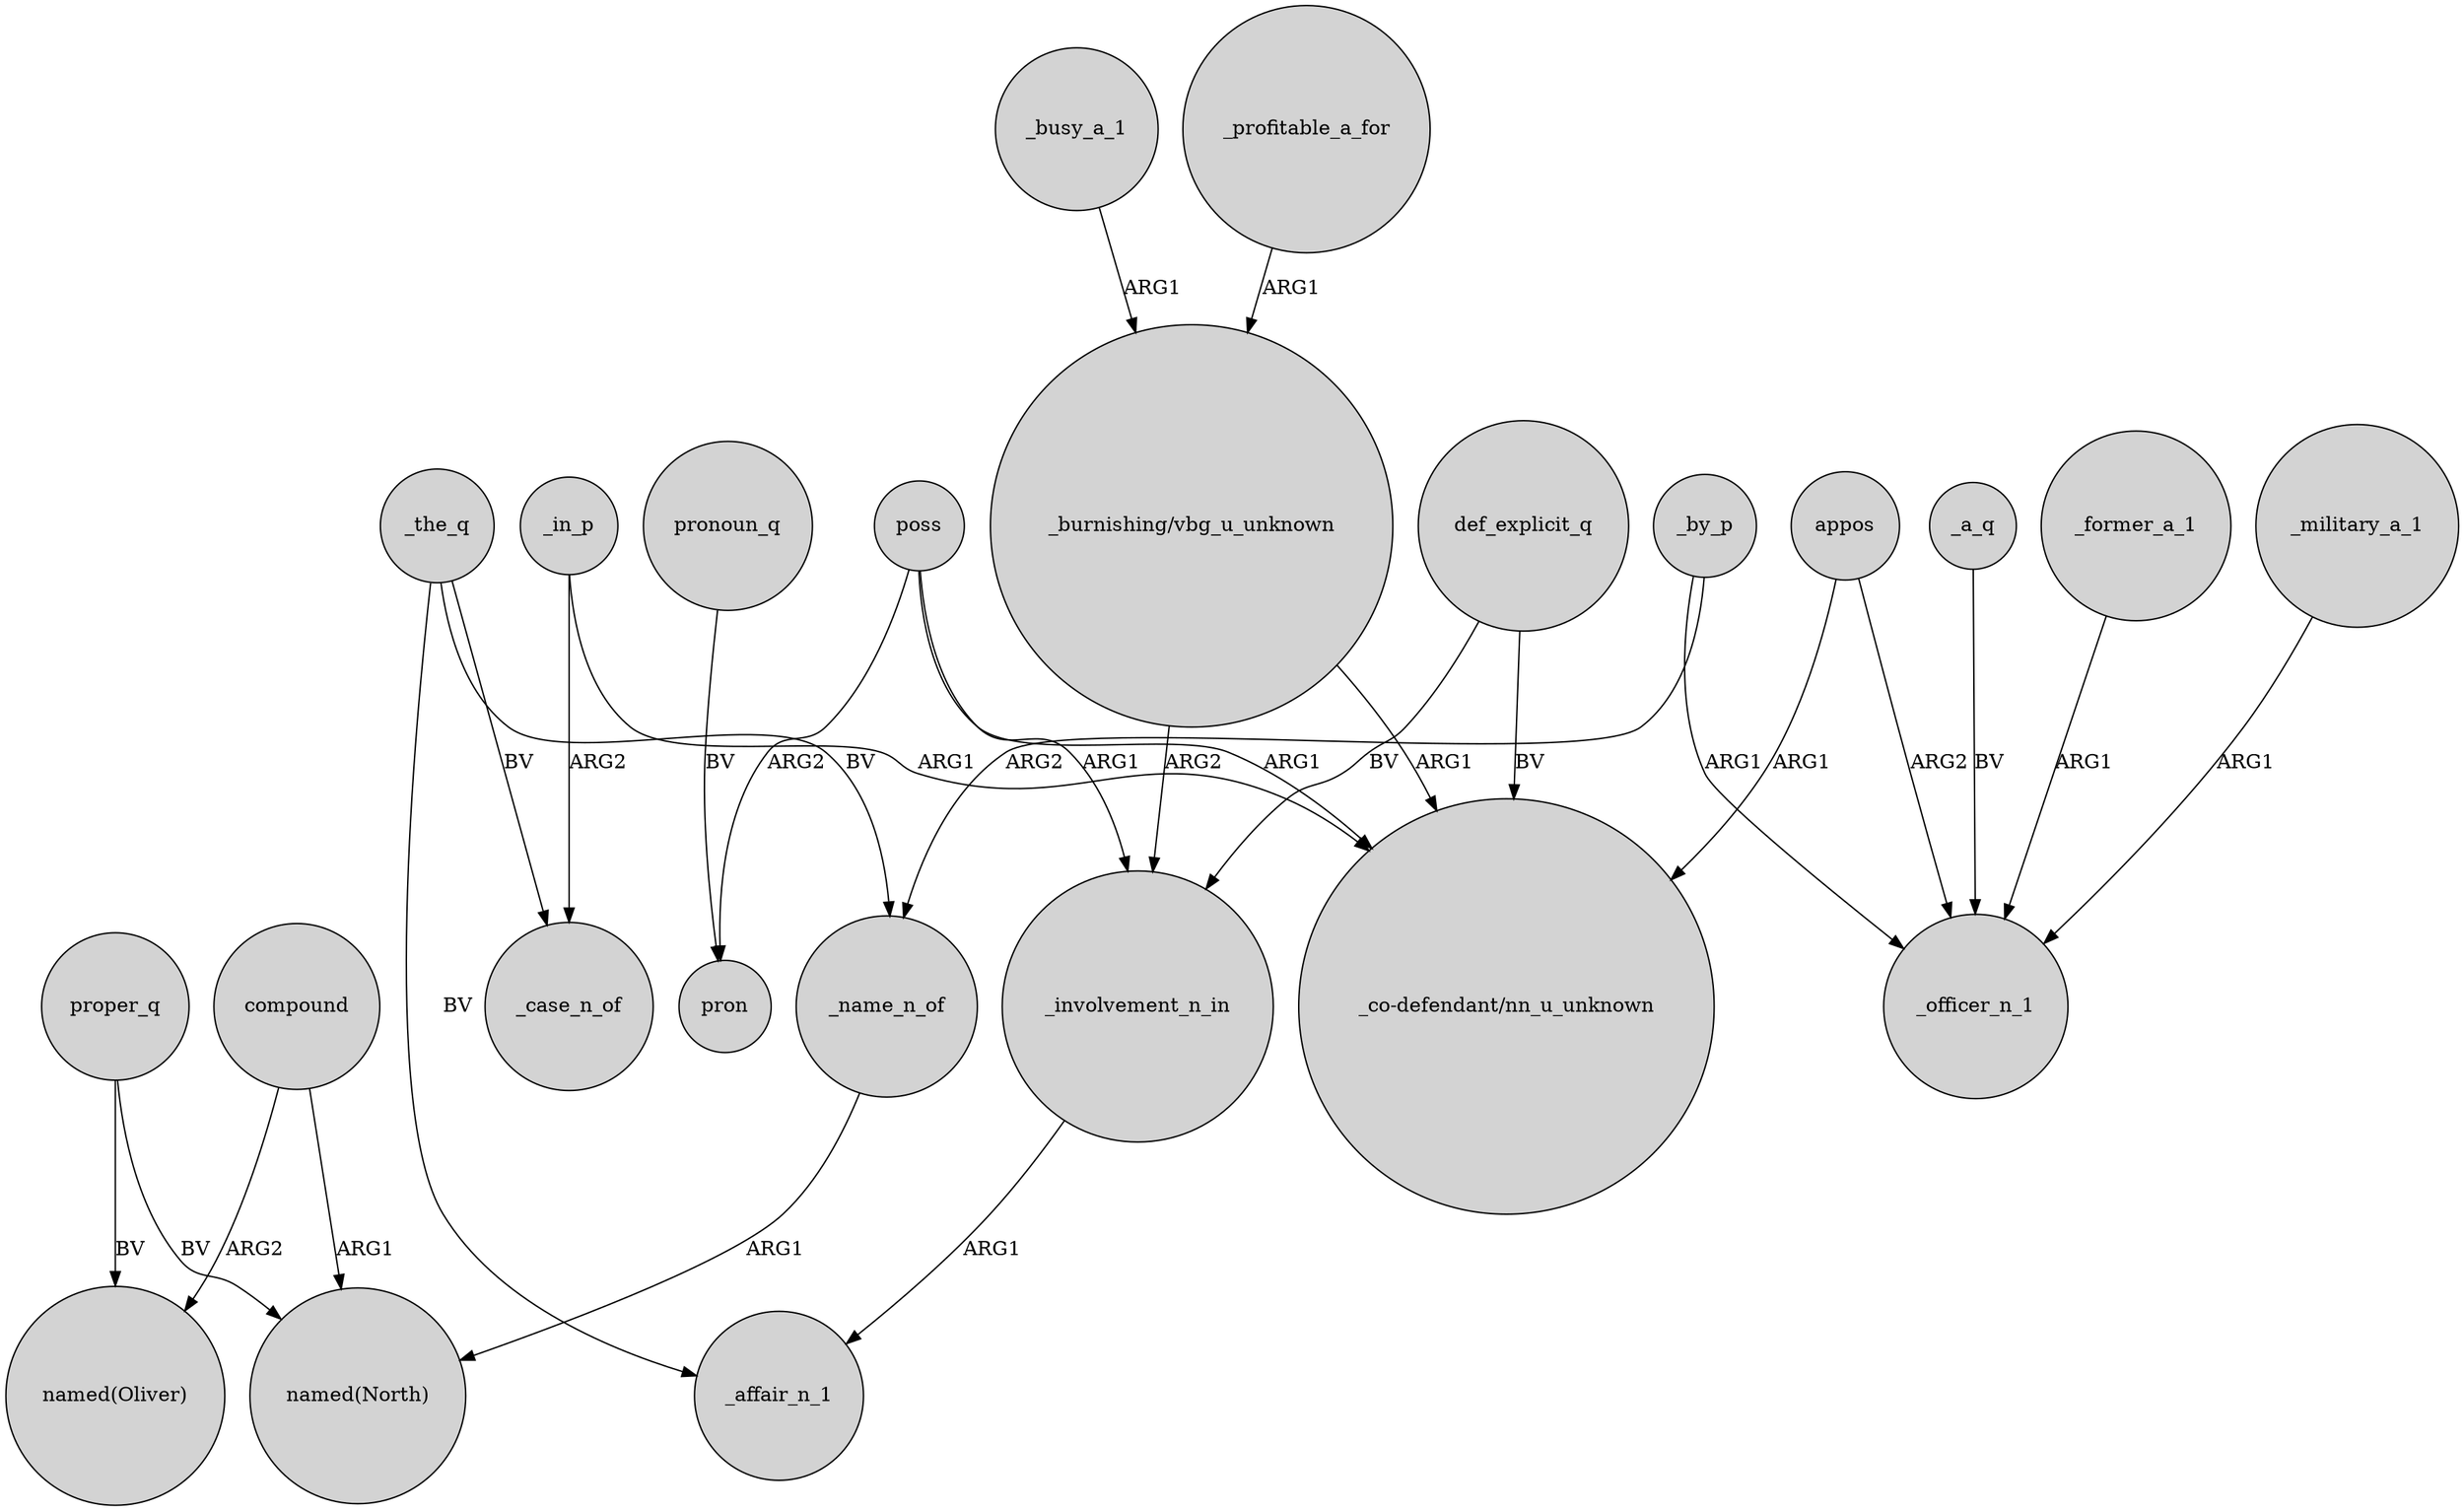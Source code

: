 digraph {
	node [shape=circle style=filled]
	proper_q -> "named(North)" [label=BV]
	poss -> pron [label=ARG2]
	appos -> "_co-defendant/nn_u_unknown" [label=ARG1]
	compound -> "named(North)" [label=ARG1]
	_the_q -> _case_n_of [label=BV]
	def_explicit_q -> _involvement_n_in [label=BV]
	_a_q -> _officer_n_1 [label=BV]
	poss -> _involvement_n_in [label=ARG1]
	poss -> "_co-defendant/nn_u_unknown" [label=ARG1]
	"_burnishing/vbg_u_unknown" -> "_co-defendant/nn_u_unknown" [label=ARG1]
	_busy_a_1 -> "_burnishing/vbg_u_unknown" [label=ARG1]
	_former_a_1 -> _officer_n_1 [label=ARG1]
	_military_a_1 -> _officer_n_1 [label=ARG1]
	pronoun_q -> pron [label=BV]
	appos -> _officer_n_1 [label=ARG2]
	_by_p -> _name_n_of [label=ARG2]
	proper_q -> "named(Oliver)" [label=BV]
	_by_p -> _officer_n_1 [label=ARG1]
	_the_q -> _affair_n_1 [label=BV]
	def_explicit_q -> "_co-defendant/nn_u_unknown" [label=BV]
	_involvement_n_in -> _affair_n_1 [label=ARG1]
	_in_p -> _case_n_of [label=ARG2]
	compound -> "named(Oliver)" [label=ARG2]
	_in_p -> "_co-defendant/nn_u_unknown" [label=ARG1]
	"_burnishing/vbg_u_unknown" -> _involvement_n_in [label=ARG2]
	_the_q -> _name_n_of [label=BV]
	_profitable_a_for -> "_burnishing/vbg_u_unknown" [label=ARG1]
	_name_n_of -> "named(North)" [label=ARG1]
}
